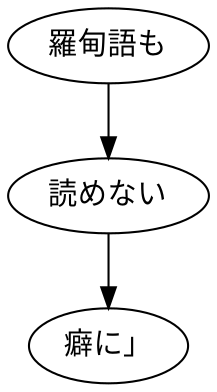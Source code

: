 digraph graph8224 {
	node0 [label="羅甸語も"];
	node1 [label="読めない"];
	node2 [label="癖に」"];
	node0 -> node1;
	node1 -> node2;
}
